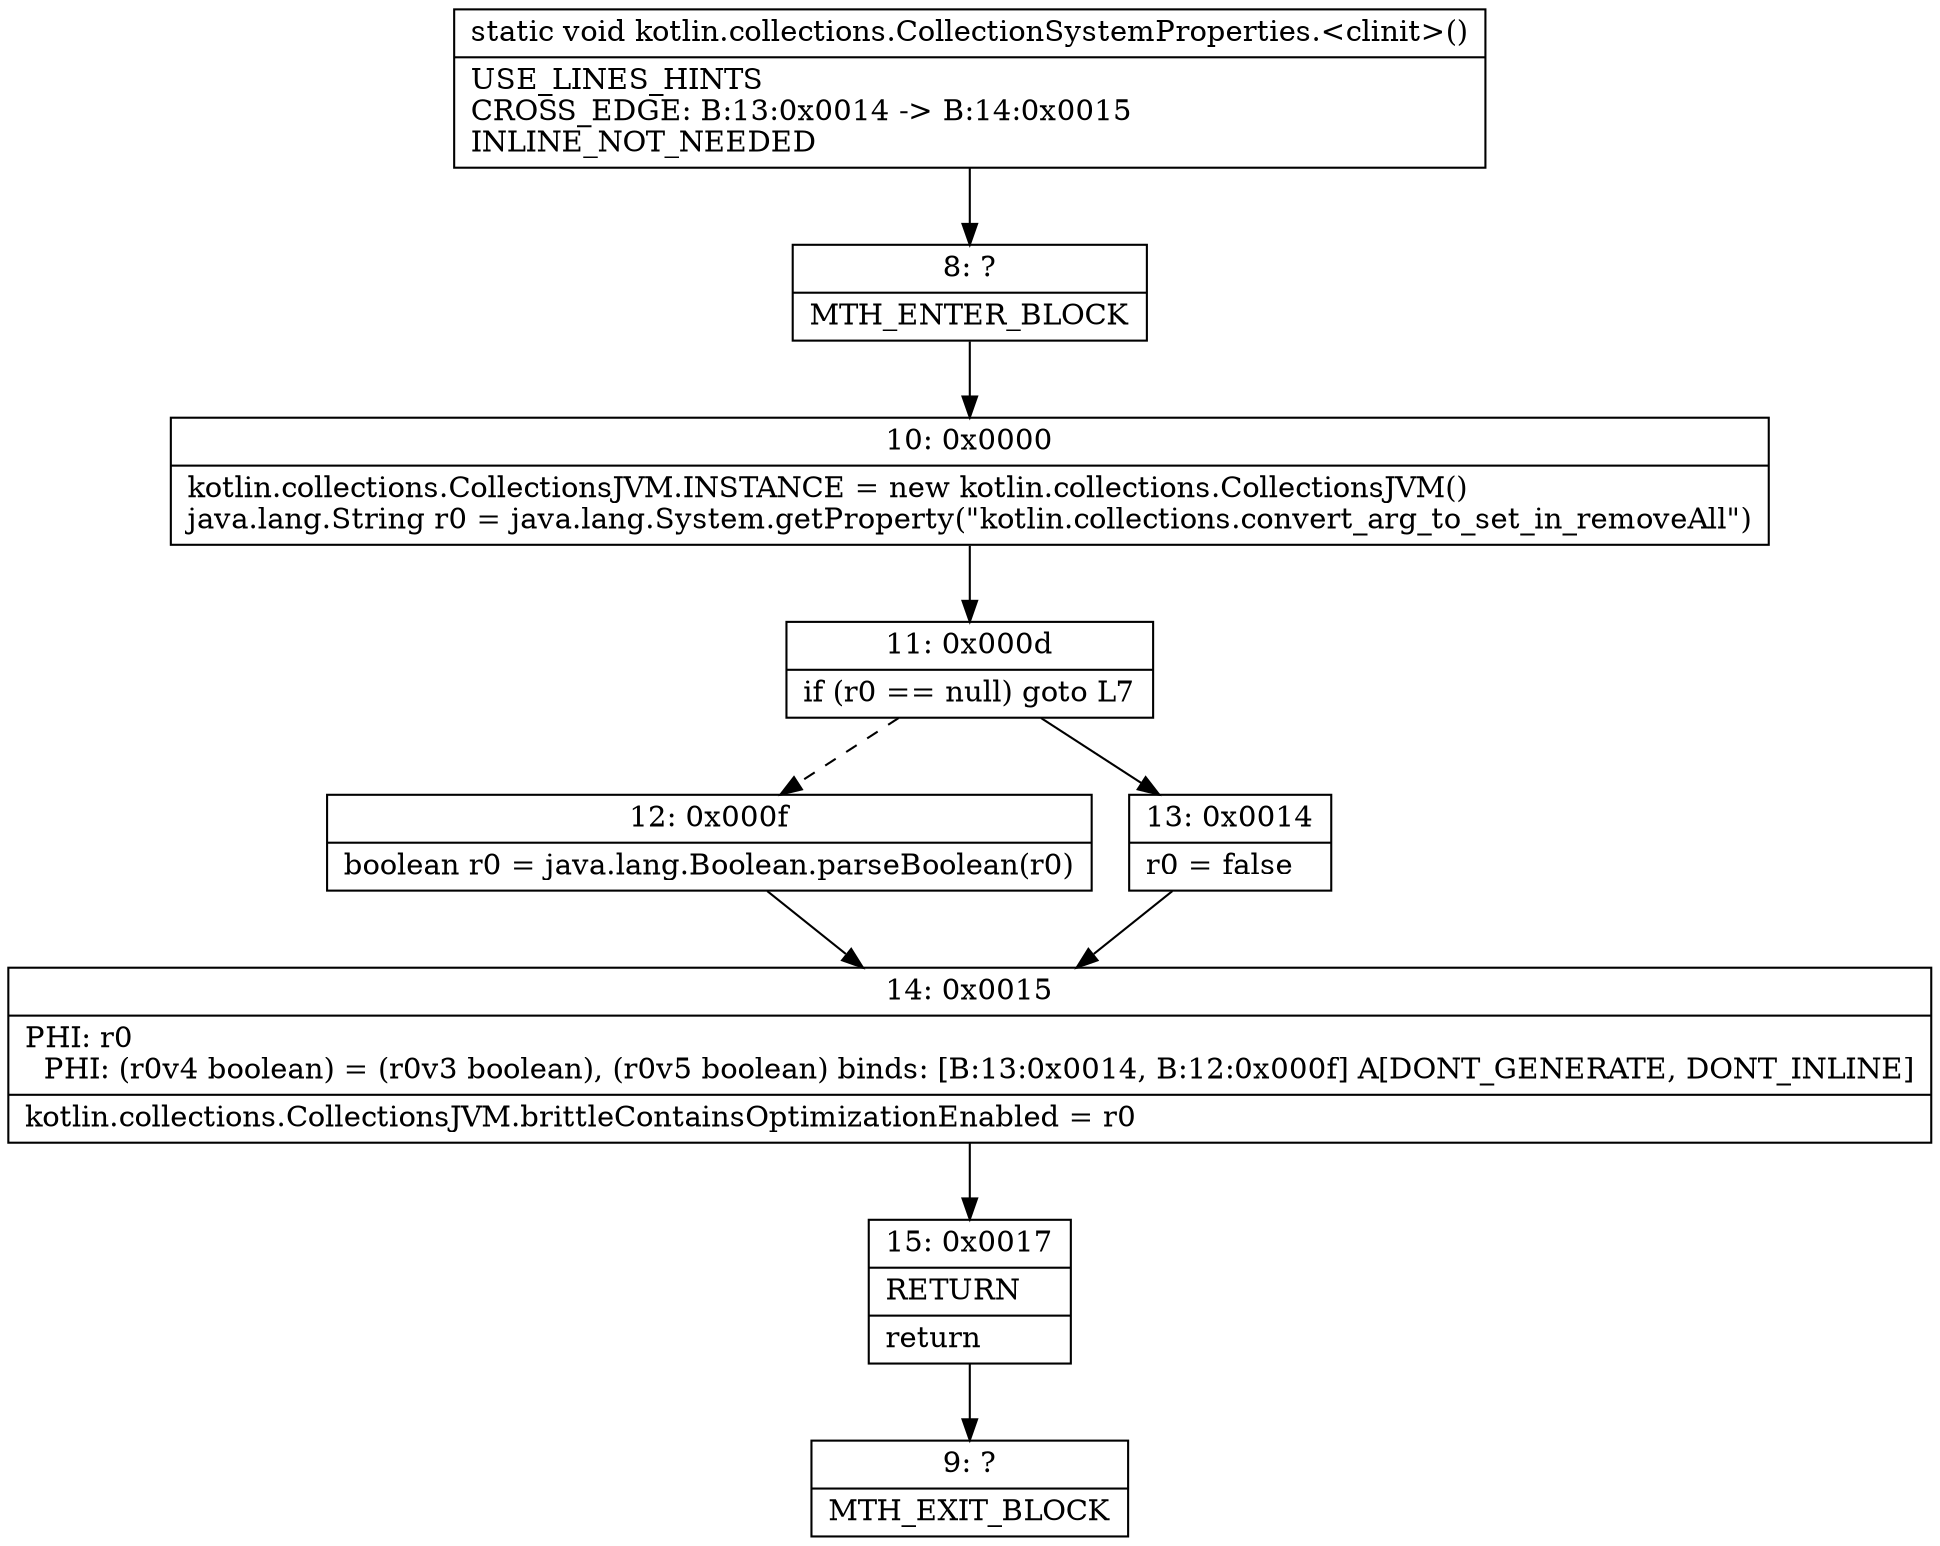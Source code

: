digraph "CFG forkotlin.collections.CollectionSystemProperties.\<clinit\>()V" {
Node_8 [shape=record,label="{8\:\ ?|MTH_ENTER_BLOCK\l}"];
Node_10 [shape=record,label="{10\:\ 0x0000|kotlin.collections.CollectionsJVM.INSTANCE = new kotlin.collections.CollectionsJVM()\ljava.lang.String r0 = java.lang.System.getProperty(\"kotlin.collections.convert_arg_to_set_in_removeAll\")\l}"];
Node_11 [shape=record,label="{11\:\ 0x000d|if (r0 == null) goto L7\l}"];
Node_12 [shape=record,label="{12\:\ 0x000f|boolean r0 = java.lang.Boolean.parseBoolean(r0)\l}"];
Node_14 [shape=record,label="{14\:\ 0x0015|PHI: r0 \l  PHI: (r0v4 boolean) = (r0v3 boolean), (r0v5 boolean) binds: [B:13:0x0014, B:12:0x000f] A[DONT_GENERATE, DONT_INLINE]\l|kotlin.collections.CollectionsJVM.brittleContainsOptimizationEnabled = r0\l}"];
Node_15 [shape=record,label="{15\:\ 0x0017|RETURN\l|return\l}"];
Node_9 [shape=record,label="{9\:\ ?|MTH_EXIT_BLOCK\l}"];
Node_13 [shape=record,label="{13\:\ 0x0014|r0 = false\l}"];
MethodNode[shape=record,label="{static void kotlin.collections.CollectionSystemProperties.\<clinit\>()  | USE_LINES_HINTS\lCROSS_EDGE: B:13:0x0014 \-\> B:14:0x0015\lINLINE_NOT_NEEDED\l}"];
MethodNode -> Node_8;Node_8 -> Node_10;
Node_10 -> Node_11;
Node_11 -> Node_12[style=dashed];
Node_11 -> Node_13;
Node_12 -> Node_14;
Node_14 -> Node_15;
Node_15 -> Node_9;
Node_13 -> Node_14;
}

